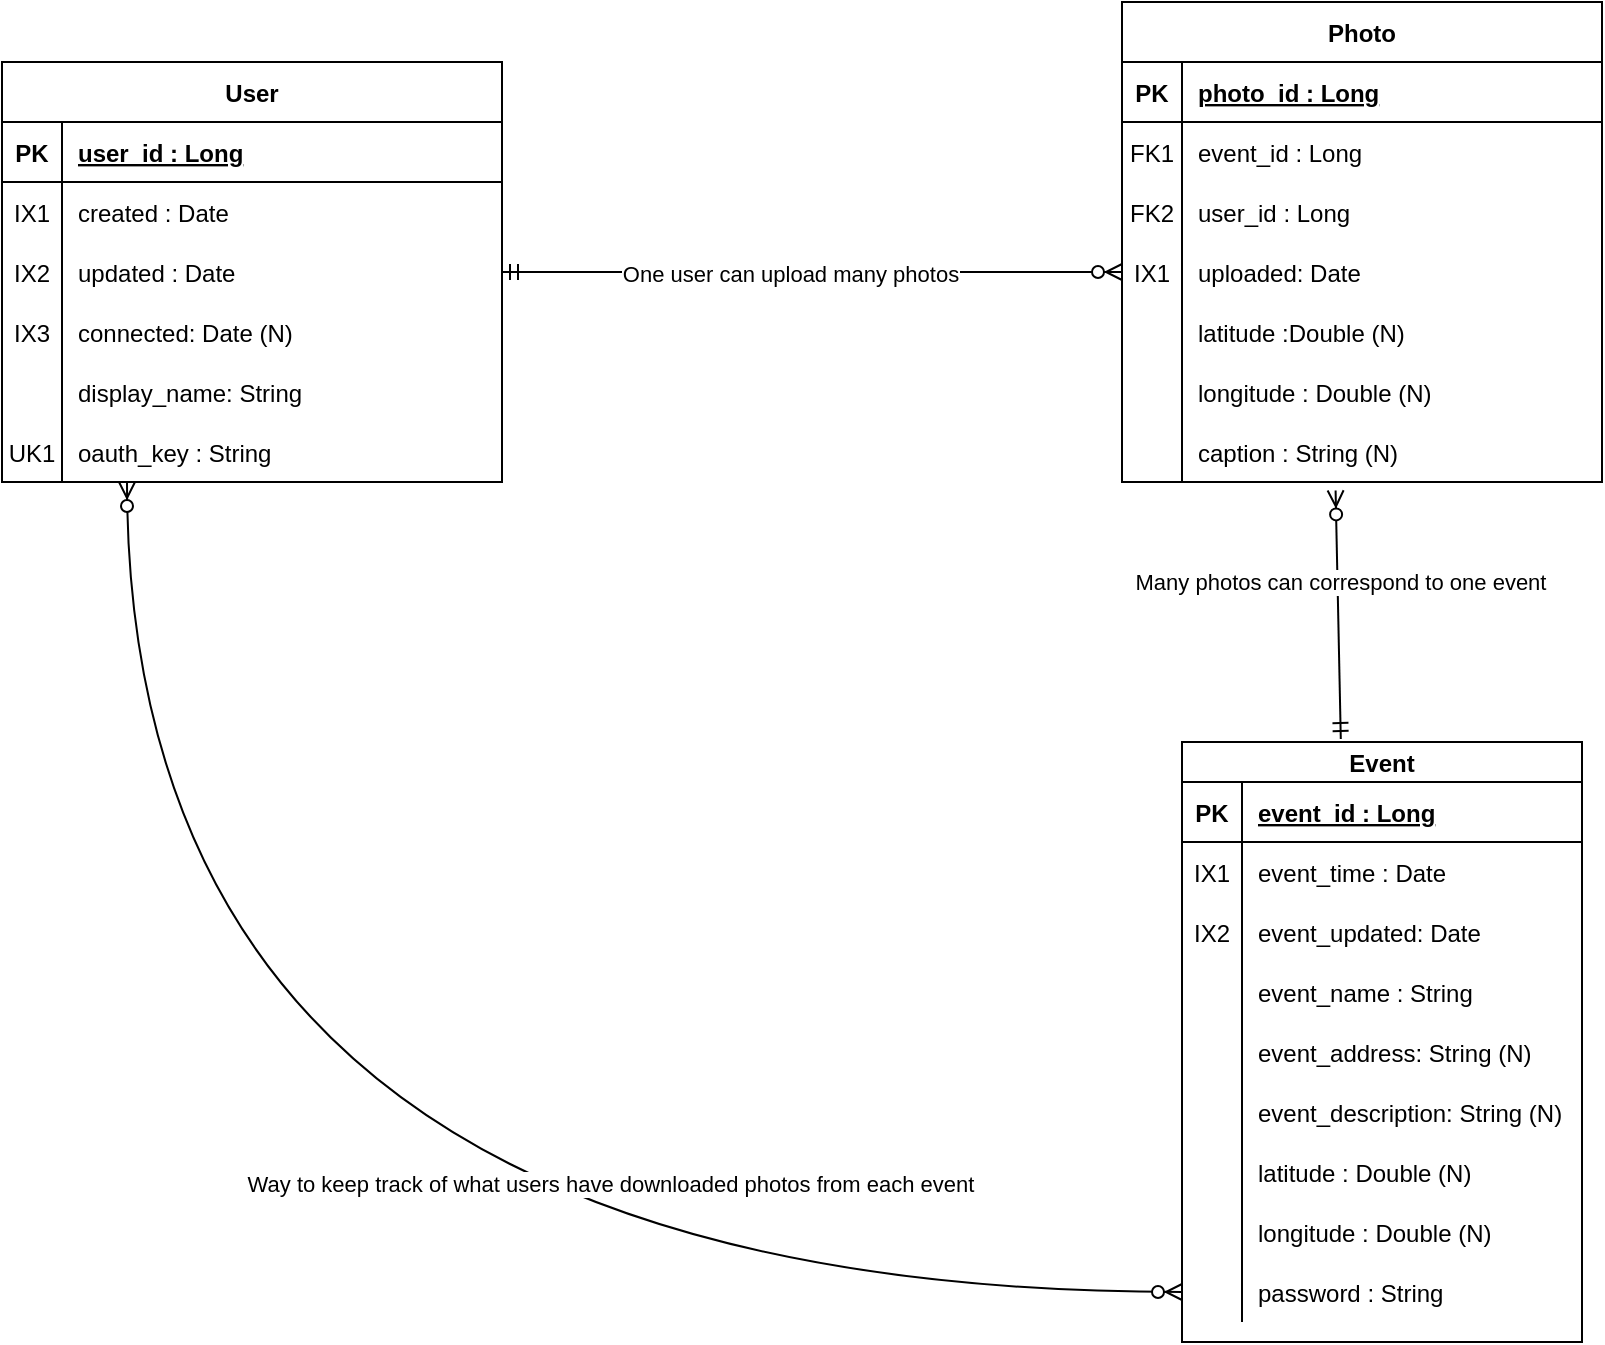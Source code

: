 <mxfile version="13.11.0" type="device"><diagram id="R2lEEEUBdFMjLlhIrx00" name="Page-1"><mxGraphModel dx="208" dy="537" grid="1" gridSize="10" guides="1" tooltips="1" connect="1" arrows="1" fold="1" page="1" pageScale="1" pageWidth="850" pageHeight="1100" math="0" shadow="0" extFonts="Permanent Marker^https://fonts.googleapis.com/css?family=Permanent+Marker"><root><mxCell id="0"/><mxCell id="1" parent="0"/><mxCell id="Wytd1fXqO_OcCb_XTPOX-19" value="" style="group" parent="1" vertex="1" connectable="0"><mxGeometry x="10" y="140" width="250" height="210" as="geometry"/></mxCell><mxCell id="C-vyLk0tnHw3VtMMgP7b-23" value="User" style="shape=table;startSize=30;container=1;collapsible=1;childLayout=tableLayout;fixedRows=1;rowLines=0;fontStyle=1;align=center;resizeLast=1;" parent="Wytd1fXqO_OcCb_XTPOX-19" vertex="1"><mxGeometry y="10" width="250" height="210" as="geometry"/></mxCell><mxCell id="C-vyLk0tnHw3VtMMgP7b-24" value="" style="shape=partialRectangle;collapsible=0;dropTarget=0;pointerEvents=0;fillColor=none;points=[[0,0.5],[1,0.5]];portConstraint=eastwest;top=0;left=0;right=0;bottom=1;" parent="C-vyLk0tnHw3VtMMgP7b-23" vertex="1"><mxGeometry y="30" width="250" height="30" as="geometry"/></mxCell><mxCell id="C-vyLk0tnHw3VtMMgP7b-25" value="PK" style="shape=partialRectangle;overflow=hidden;connectable=0;fillColor=none;top=0;left=0;bottom=0;right=0;fontStyle=1;" parent="C-vyLk0tnHw3VtMMgP7b-24" vertex="1"><mxGeometry width="30" height="30" as="geometry"/></mxCell><mxCell id="C-vyLk0tnHw3VtMMgP7b-26" value="user_id : Long" style="shape=partialRectangle;overflow=hidden;connectable=0;fillColor=none;top=0;left=0;bottom=0;right=0;align=left;spacingLeft=6;fontStyle=5;" parent="C-vyLk0tnHw3VtMMgP7b-24" vertex="1"><mxGeometry x="30" width="220" height="30" as="geometry"/></mxCell><mxCell id="C-vyLk0tnHw3VtMMgP7b-27" value="" style="shape=partialRectangle;collapsible=0;dropTarget=0;pointerEvents=0;fillColor=none;points=[[0,0.5],[1,0.5]];portConstraint=eastwest;top=0;left=0;right=0;bottom=0;" parent="C-vyLk0tnHw3VtMMgP7b-23" vertex="1"><mxGeometry y="60" width="250" height="30" as="geometry"/></mxCell><mxCell id="C-vyLk0tnHw3VtMMgP7b-28" value="IX1" style="shape=partialRectangle;overflow=hidden;connectable=0;fillColor=none;top=0;left=0;bottom=0;right=0;" parent="C-vyLk0tnHw3VtMMgP7b-27" vertex="1"><mxGeometry width="30" height="30" as="geometry"/></mxCell><mxCell id="C-vyLk0tnHw3VtMMgP7b-29" value="created : Date " style="shape=partialRectangle;overflow=hidden;connectable=0;fillColor=none;top=0;left=0;bottom=0;right=0;align=left;spacingLeft=6;" parent="C-vyLk0tnHw3VtMMgP7b-27" vertex="1"><mxGeometry x="30" width="220" height="30" as="geometry"/></mxCell><mxCell id="HyPlMlRq0M0m4s-M27dx-4" value="" style="shape=partialRectangle;collapsible=0;dropTarget=0;pointerEvents=0;fillColor=none;points=[[0,0.5],[1,0.5]];portConstraint=eastwest;top=0;left=0;right=0;bottom=0;" parent="C-vyLk0tnHw3VtMMgP7b-23" vertex="1"><mxGeometry y="90" width="250" height="30" as="geometry"/></mxCell><mxCell id="HyPlMlRq0M0m4s-M27dx-5" value="IX2" style="shape=partialRectangle;overflow=hidden;connectable=0;fillColor=none;top=0;left=0;bottom=0;right=0;" parent="HyPlMlRq0M0m4s-M27dx-4" vertex="1"><mxGeometry width="30" height="30" as="geometry"/></mxCell><mxCell id="HyPlMlRq0M0m4s-M27dx-6" value="updated : Date " style="shape=partialRectangle;overflow=hidden;connectable=0;fillColor=none;top=0;left=0;bottom=0;right=0;align=left;spacingLeft=6;" parent="HyPlMlRq0M0m4s-M27dx-4" vertex="1"><mxGeometry x="30" width="220" height="30" as="geometry"/></mxCell><mxCell id="8ChJDf_rUq-PZGFpkspb-7" value="" style="shape=partialRectangle;collapsible=0;dropTarget=0;pointerEvents=0;fillColor=none;points=[[0,0.5],[1,0.5]];portConstraint=eastwest;top=0;left=0;right=0;bottom=0;" parent="C-vyLk0tnHw3VtMMgP7b-23" vertex="1"><mxGeometry y="120" width="250" height="30" as="geometry"/></mxCell><mxCell id="8ChJDf_rUq-PZGFpkspb-8" value="IX3" style="shape=partialRectangle;overflow=hidden;connectable=0;fillColor=none;top=0;left=0;bottom=0;right=0;" parent="8ChJDf_rUq-PZGFpkspb-7" vertex="1"><mxGeometry width="30" height="30" as="geometry"/></mxCell><mxCell id="8ChJDf_rUq-PZGFpkspb-9" value="connected: Date (N)" style="shape=partialRectangle;overflow=hidden;connectable=0;fillColor=none;top=0;left=0;bottom=0;right=0;align=left;spacingLeft=6;" parent="8ChJDf_rUq-PZGFpkspb-7" vertex="1"><mxGeometry x="30" width="220" height="30" as="geometry"/></mxCell><mxCell id="8ChJDf_rUq-PZGFpkspb-1" value="" style="shape=partialRectangle;collapsible=0;dropTarget=0;pointerEvents=0;fillColor=none;points=[[0,0.5],[1,0.5]];portConstraint=eastwest;top=0;left=0;right=0;bottom=0;" parent="C-vyLk0tnHw3VtMMgP7b-23" vertex="1"><mxGeometry y="150" width="250" height="30" as="geometry"/></mxCell><mxCell id="8ChJDf_rUq-PZGFpkspb-2" value="" style="shape=partialRectangle;overflow=hidden;connectable=0;fillColor=none;top=0;left=0;bottom=0;right=0;" parent="8ChJDf_rUq-PZGFpkspb-1" vertex="1"><mxGeometry width="30" height="30" as="geometry"/></mxCell><mxCell id="8ChJDf_rUq-PZGFpkspb-3" value="display_name: String " style="shape=partialRectangle;overflow=hidden;connectable=0;fillColor=none;top=0;left=0;bottom=0;right=0;align=left;spacingLeft=6;" parent="8ChJDf_rUq-PZGFpkspb-1" vertex="1"><mxGeometry x="30" width="220" height="30" as="geometry"/></mxCell><mxCell id="HyPlMlRq0M0m4s-M27dx-7" value="" style="shape=partialRectangle;collapsible=0;dropTarget=0;pointerEvents=0;fillColor=none;points=[[0,0.5],[1,0.5]];portConstraint=eastwest;top=0;left=0;right=0;bottom=0;" parent="C-vyLk0tnHw3VtMMgP7b-23" vertex="1"><mxGeometry y="180" width="250" height="30" as="geometry"/></mxCell><mxCell id="HyPlMlRq0M0m4s-M27dx-8" value="UK1" style="shape=partialRectangle;overflow=hidden;connectable=0;fillColor=none;top=0;left=0;bottom=0;right=0;" parent="HyPlMlRq0M0m4s-M27dx-7" vertex="1"><mxGeometry width="30" height="30" as="geometry"/></mxCell><mxCell id="HyPlMlRq0M0m4s-M27dx-9" value="oauth_key : String" style="shape=partialRectangle;overflow=hidden;connectable=0;fillColor=none;top=0;left=0;bottom=0;right=0;align=left;spacingLeft=6;" parent="HyPlMlRq0M0m4s-M27dx-7" vertex="1"><mxGeometry x="30" width="220" height="30" as="geometry"/></mxCell><mxCell id="HyPlMlRq0M0m4s-M27dx-10" value="" style="fontSize=12;html=1;endArrow=ERzeroToMany;startArrow=ERmandOne;exitX=1;exitY=0.5;exitDx=0;exitDy=0;entryX=0;entryY=0.5;entryDx=0;entryDy=0;" parent="1" source="HyPlMlRq0M0m4s-M27dx-4" target="51idzDEUV3AVTb7AhVFN-1" edge="1"><mxGeometry width="100" height="100" relative="1" as="geometry"><mxPoint x="290" y="275" as="sourcePoint"/><mxPoint x="590" y="275" as="targetPoint"/></mxGeometry></mxCell><mxCell id="HyPlMlRq0M0m4s-M27dx-33" value="One user can upload many photos" style="edgeLabel;html=1;align=center;verticalAlign=middle;resizable=0;points=[];" parent="HyPlMlRq0M0m4s-M27dx-10" vertex="1" connectable="0"><mxGeometry x="-0.074" y="-1" relative="1" as="geometry"><mxPoint as="offset"/></mxGeometry></mxCell><mxCell id="HyPlMlRq0M0m4s-M27dx-17" value="Photo" style="shape=table;startSize=30;container=1;collapsible=1;childLayout=tableLayout;fixedRows=1;rowLines=0;fontStyle=1;align=center;resizeLast=1;" parent="1" vertex="1"><mxGeometry x="570" y="120" width="240" height="240" as="geometry"/></mxCell><mxCell id="HyPlMlRq0M0m4s-M27dx-18" value="" style="shape=partialRectangle;collapsible=0;dropTarget=0;pointerEvents=0;fillColor=none;top=0;left=0;bottom=1;right=0;points=[[0,0.5],[1,0.5]];portConstraint=eastwest;" parent="HyPlMlRq0M0m4s-M27dx-17" vertex="1"><mxGeometry y="30" width="240" height="30" as="geometry"/></mxCell><mxCell id="HyPlMlRq0M0m4s-M27dx-19" value="PK" style="shape=partialRectangle;connectable=0;fillColor=none;top=0;left=0;bottom=0;right=0;fontStyle=1;overflow=hidden;" parent="HyPlMlRq0M0m4s-M27dx-18" vertex="1"><mxGeometry width="30" height="30" as="geometry"/></mxCell><mxCell id="HyPlMlRq0M0m4s-M27dx-20" value="photo_id : Long" style="shape=partialRectangle;connectable=0;fillColor=none;top=0;left=0;bottom=0;right=0;align=left;spacingLeft=6;fontStyle=5;overflow=hidden;" parent="HyPlMlRq0M0m4s-M27dx-18" vertex="1"><mxGeometry x="30" width="210" height="30" as="geometry"/></mxCell><mxCell id="HyPlMlRq0M0m4s-M27dx-27" value="" style="shape=partialRectangle;collapsible=0;dropTarget=0;pointerEvents=0;fillColor=none;top=0;left=0;bottom=0;right=0;points=[[0,0.5],[1,0.5]];portConstraint=eastwest;" parent="HyPlMlRq0M0m4s-M27dx-17" vertex="1"><mxGeometry y="60" width="240" height="30" as="geometry"/></mxCell><mxCell id="HyPlMlRq0M0m4s-M27dx-28" value="FK1" style="shape=partialRectangle;connectable=0;fillColor=none;top=0;left=0;bottom=0;right=0;editable=1;overflow=hidden;" parent="HyPlMlRq0M0m4s-M27dx-27" vertex="1"><mxGeometry width="30" height="30" as="geometry"/></mxCell><mxCell id="HyPlMlRq0M0m4s-M27dx-29" value="event_id : Long" style="shape=partialRectangle;connectable=0;fillColor=none;top=0;left=0;bottom=0;right=0;align=left;spacingLeft=6;overflow=hidden;" parent="HyPlMlRq0M0m4s-M27dx-27" vertex="1"><mxGeometry x="30" width="210" height="30" as="geometry"/></mxCell><mxCell id="HyPlMlRq0M0m4s-M27dx-30" value="" style="shape=partialRectangle;collapsible=0;dropTarget=0;pointerEvents=0;fillColor=none;top=0;left=0;bottom=0;right=0;points=[[0,0.5],[1,0.5]];portConstraint=eastwest;" parent="HyPlMlRq0M0m4s-M27dx-17" vertex="1"><mxGeometry y="90" width="240" height="30" as="geometry"/></mxCell><mxCell id="HyPlMlRq0M0m4s-M27dx-31" value="FK2" style="shape=partialRectangle;connectable=0;fillColor=none;top=0;left=0;bottom=0;right=0;editable=1;overflow=hidden;" parent="HyPlMlRq0M0m4s-M27dx-30" vertex="1"><mxGeometry width="30" height="30" as="geometry"/></mxCell><mxCell id="HyPlMlRq0M0m4s-M27dx-32" value="user_id : Long" style="shape=partialRectangle;connectable=0;fillColor=none;top=0;left=0;bottom=0;right=0;align=left;spacingLeft=6;overflow=hidden;" parent="HyPlMlRq0M0m4s-M27dx-30" vertex="1"><mxGeometry x="30" width="210" height="30" as="geometry"/></mxCell><mxCell id="51idzDEUV3AVTb7AhVFN-1" value="" style="shape=partialRectangle;collapsible=0;dropTarget=0;pointerEvents=0;fillColor=none;top=0;left=0;bottom=0;right=0;points=[[0,0.5],[1,0.5]];portConstraint=eastwest;" parent="HyPlMlRq0M0m4s-M27dx-17" vertex="1"><mxGeometry y="120" width="240" height="30" as="geometry"/></mxCell><mxCell id="51idzDEUV3AVTb7AhVFN-2" value="IX1" style="shape=partialRectangle;connectable=0;fillColor=none;top=0;left=0;bottom=0;right=0;editable=1;overflow=hidden;" parent="51idzDEUV3AVTb7AhVFN-1" vertex="1"><mxGeometry width="30" height="30" as="geometry"/></mxCell><mxCell id="51idzDEUV3AVTb7AhVFN-3" value="uploaded: Date" style="shape=partialRectangle;connectable=0;fillColor=none;top=0;left=0;bottom=0;right=0;align=left;spacingLeft=6;overflow=hidden;" parent="51idzDEUV3AVTb7AhVFN-1" vertex="1"><mxGeometry x="30" width="210" height="30" as="geometry"/></mxCell><mxCell id="HyPlMlRq0M0m4s-M27dx-21" value="" style="shape=partialRectangle;collapsible=0;dropTarget=0;pointerEvents=0;fillColor=none;top=0;left=0;bottom=0;right=0;points=[[0,0.5],[1,0.5]];portConstraint=eastwest;" parent="HyPlMlRq0M0m4s-M27dx-17" vertex="1"><mxGeometry y="150" width="240" height="30" as="geometry"/></mxCell><mxCell id="HyPlMlRq0M0m4s-M27dx-22" value="" style="shape=partialRectangle;connectable=0;fillColor=none;top=0;left=0;bottom=0;right=0;editable=1;overflow=hidden;" parent="HyPlMlRq0M0m4s-M27dx-21" vertex="1"><mxGeometry width="30" height="30" as="geometry"/></mxCell><mxCell id="HyPlMlRq0M0m4s-M27dx-23" value="latitude :Double (N)" style="shape=partialRectangle;connectable=0;fillColor=none;top=0;left=0;bottom=0;right=0;align=left;spacingLeft=6;overflow=hidden;" parent="HyPlMlRq0M0m4s-M27dx-21" vertex="1"><mxGeometry x="30" width="210" height="30" as="geometry"/></mxCell><mxCell id="HyPlMlRq0M0m4s-M27dx-24" value="" style="shape=partialRectangle;collapsible=0;dropTarget=0;pointerEvents=0;fillColor=none;top=0;left=0;bottom=0;right=0;points=[[0,0.5],[1,0.5]];portConstraint=eastwest;" parent="HyPlMlRq0M0m4s-M27dx-17" vertex="1"><mxGeometry y="180" width="240" height="30" as="geometry"/></mxCell><mxCell id="HyPlMlRq0M0m4s-M27dx-25" value="" style="shape=partialRectangle;connectable=0;fillColor=none;top=0;left=0;bottom=0;right=0;editable=1;overflow=hidden;" parent="HyPlMlRq0M0m4s-M27dx-24" vertex="1"><mxGeometry width="30" height="30" as="geometry"/></mxCell><mxCell id="HyPlMlRq0M0m4s-M27dx-26" value="longitude : Double (N)" style="shape=partialRectangle;connectable=0;fillColor=none;top=0;left=0;bottom=0;right=0;align=left;spacingLeft=6;overflow=hidden;" parent="HyPlMlRq0M0m4s-M27dx-24" vertex="1"><mxGeometry x="30" width="210" height="30" as="geometry"/></mxCell><mxCell id="HyPlMlRq0M0m4s-M27dx-59" value="" style="shape=partialRectangle;collapsible=0;dropTarget=0;pointerEvents=0;fillColor=none;top=0;left=0;bottom=0;right=0;points=[[0,0.5],[1,0.5]];portConstraint=eastwest;" parent="HyPlMlRq0M0m4s-M27dx-17" vertex="1"><mxGeometry y="210" width="240" height="30" as="geometry"/></mxCell><mxCell id="HyPlMlRq0M0m4s-M27dx-60" value="" style="shape=partialRectangle;connectable=0;fillColor=none;top=0;left=0;bottom=0;right=0;editable=1;overflow=hidden;" parent="HyPlMlRq0M0m4s-M27dx-59" vertex="1"><mxGeometry width="30" height="30" as="geometry"/></mxCell><mxCell id="HyPlMlRq0M0m4s-M27dx-61" value="caption : String (N)" style="shape=partialRectangle;connectable=0;fillColor=none;top=0;left=0;bottom=0;right=0;align=left;spacingLeft=6;overflow=hidden;" parent="HyPlMlRq0M0m4s-M27dx-59" vertex="1"><mxGeometry x="30" width="210" height="30" as="geometry"/></mxCell><mxCell id="HyPlMlRq0M0m4s-M27dx-62" value="" style="edgeStyle=orthogonalEdgeStyle;fontSize=12;html=1;endArrow=ERzeroToMany;endFill=1;startArrow=ERzeroToMany;exitX=0;exitY=0.5;exitDx=0;exitDy=0;curved=1;entryX=0.25;entryY=1;entryDx=0;entryDy=0;" parent="1" source="HyPlMlRq0M0m4s-M27dx-50" target="C-vyLk0tnHw3VtMMgP7b-23" edge="1"><mxGeometry width="100" height="100" relative="1" as="geometry"><mxPoint x="10" y="510" as="sourcePoint"/><mxPoint x="160" y="330" as="targetPoint"/></mxGeometry></mxCell><mxCell id="8ChJDf_rUq-PZGFpkspb-20" value="Way to keep track of what users have downloaded photos from each event" style="edgeLabel;html=1;align=center;verticalAlign=middle;resizable=0;points=[];" parent="HyPlMlRq0M0m4s-M27dx-62" vertex="1" connectable="0"><mxGeometry x="-0.385" y="-54" relative="1" as="geometry"><mxPoint as="offset"/></mxGeometry></mxCell><mxCell id="HyPlMlRq0M0m4s-M27dx-34" value="Event" style="shape=table;startSize=20;container=1;collapsible=1;childLayout=tableLayout;fixedRows=1;rowLines=0;fontStyle=1;align=center;resizeLast=1;" parent="1" vertex="1"><mxGeometry x="600" y="490" width="200" height="300" as="geometry"/></mxCell><mxCell id="HyPlMlRq0M0m4s-M27dx-35" value="" style="shape=partialRectangle;collapsible=0;dropTarget=0;pointerEvents=0;fillColor=none;top=0;left=0;bottom=1;right=0;points=[[0,0.5],[1,0.5]];portConstraint=eastwest;" parent="HyPlMlRq0M0m4s-M27dx-34" vertex="1"><mxGeometry y="20" width="200" height="30" as="geometry"/></mxCell><mxCell id="HyPlMlRq0M0m4s-M27dx-36" value="PK" style="shape=partialRectangle;connectable=0;fillColor=none;top=0;left=0;bottom=0;right=0;fontStyle=1;overflow=hidden;" parent="HyPlMlRq0M0m4s-M27dx-35" vertex="1"><mxGeometry width="30" height="30" as="geometry"/></mxCell><mxCell id="HyPlMlRq0M0m4s-M27dx-37" value="event_id : Long" style="shape=partialRectangle;connectable=0;fillColor=none;top=0;left=0;bottom=0;right=0;align=left;spacingLeft=6;fontStyle=5;overflow=hidden;" parent="HyPlMlRq0M0m4s-M27dx-35" vertex="1"><mxGeometry x="30" width="170" height="30" as="geometry"/></mxCell><mxCell id="HyPlMlRq0M0m4s-M27dx-38" value="" style="shape=partialRectangle;collapsible=0;dropTarget=0;pointerEvents=0;fillColor=none;top=0;left=0;bottom=0;right=0;points=[[0,0.5],[1,0.5]];portConstraint=eastwest;" parent="HyPlMlRq0M0m4s-M27dx-34" vertex="1"><mxGeometry y="50" width="200" height="30" as="geometry"/></mxCell><mxCell id="HyPlMlRq0M0m4s-M27dx-39" value="IX1" style="shape=partialRectangle;connectable=0;fillColor=none;top=0;left=0;bottom=0;right=0;editable=1;overflow=hidden;" parent="HyPlMlRq0M0m4s-M27dx-38" vertex="1"><mxGeometry width="30" height="30" as="geometry"/></mxCell><mxCell id="HyPlMlRq0M0m4s-M27dx-40" value="event_time : Date" style="shape=partialRectangle;connectable=0;fillColor=none;top=0;left=0;bottom=0;right=0;align=left;spacingLeft=6;overflow=hidden;" parent="HyPlMlRq0M0m4s-M27dx-38" vertex="1"><mxGeometry x="30" width="170" height="30" as="geometry"/></mxCell><mxCell id="8ChJDf_rUq-PZGFpkspb-16" value="" style="shape=partialRectangle;collapsible=0;dropTarget=0;pointerEvents=0;fillColor=none;top=0;left=0;bottom=0;right=0;points=[[0,0.5],[1,0.5]];portConstraint=eastwest;" parent="HyPlMlRq0M0m4s-M27dx-34" vertex="1"><mxGeometry y="80" width="200" height="30" as="geometry"/></mxCell><mxCell id="8ChJDf_rUq-PZGFpkspb-17" value="IX2" style="shape=partialRectangle;connectable=0;fillColor=none;top=0;left=0;bottom=0;right=0;editable=1;overflow=hidden;" parent="8ChJDf_rUq-PZGFpkspb-16" vertex="1"><mxGeometry width="30" height="30" as="geometry"/></mxCell><mxCell id="8ChJDf_rUq-PZGFpkspb-18" value="event_updated: Date" style="shape=partialRectangle;connectable=0;fillColor=none;top=0;left=0;bottom=0;right=0;align=left;spacingLeft=6;overflow=hidden;" parent="8ChJDf_rUq-PZGFpkspb-16" vertex="1"><mxGeometry x="30" width="170" height="30" as="geometry"/></mxCell><mxCell id="HyPlMlRq0M0m4s-M27dx-47" value="" style="shape=partialRectangle;collapsible=0;dropTarget=0;pointerEvents=0;fillColor=none;top=0;left=0;bottom=0;right=0;points=[[0,0.5],[1,0.5]];portConstraint=eastwest;" parent="HyPlMlRq0M0m4s-M27dx-34" vertex="1"><mxGeometry y="110" width="200" height="30" as="geometry"/></mxCell><mxCell id="HyPlMlRq0M0m4s-M27dx-48" value="" style="shape=partialRectangle;connectable=0;fillColor=none;top=0;left=0;bottom=0;right=0;editable=1;overflow=hidden;" parent="HyPlMlRq0M0m4s-M27dx-47" vertex="1"><mxGeometry width="30" height="30" as="geometry"/></mxCell><mxCell id="HyPlMlRq0M0m4s-M27dx-49" value="event_name : String" style="shape=partialRectangle;connectable=0;fillColor=none;top=0;left=0;bottom=0;right=0;align=left;spacingLeft=6;overflow=hidden;" parent="HyPlMlRq0M0m4s-M27dx-47" vertex="1"><mxGeometry x="30" width="170" height="30" as="geometry"/></mxCell><mxCell id="8ChJDf_rUq-PZGFpkspb-10" value="" style="shape=partialRectangle;collapsible=0;dropTarget=0;pointerEvents=0;fillColor=none;top=0;left=0;bottom=0;right=0;points=[[0,0.5],[1,0.5]];portConstraint=eastwest;" parent="HyPlMlRq0M0m4s-M27dx-34" vertex="1"><mxGeometry y="140" width="200" height="30" as="geometry"/></mxCell><mxCell id="8ChJDf_rUq-PZGFpkspb-11" value="" style="shape=partialRectangle;connectable=0;fillColor=none;top=0;left=0;bottom=0;right=0;editable=1;overflow=hidden;" parent="8ChJDf_rUq-PZGFpkspb-10" vertex="1"><mxGeometry width="30" height="30" as="geometry"/></mxCell><mxCell id="8ChJDf_rUq-PZGFpkspb-12" value="event_address: String (N)" style="shape=partialRectangle;connectable=0;fillColor=none;top=0;left=0;bottom=0;right=0;align=left;spacingLeft=6;overflow=hidden;" parent="8ChJDf_rUq-PZGFpkspb-10" vertex="1"><mxGeometry x="30" width="170" height="30" as="geometry"/></mxCell><mxCell id="8ChJDf_rUq-PZGFpkspb-13" value="" style="shape=partialRectangle;collapsible=0;dropTarget=0;pointerEvents=0;fillColor=none;top=0;left=0;bottom=0;right=0;points=[[0,0.5],[1,0.5]];portConstraint=eastwest;" parent="HyPlMlRq0M0m4s-M27dx-34" vertex="1"><mxGeometry y="170" width="200" height="30" as="geometry"/></mxCell><mxCell id="8ChJDf_rUq-PZGFpkspb-14" value="" style="shape=partialRectangle;connectable=0;fillColor=none;top=0;left=0;bottom=0;right=0;editable=1;overflow=hidden;" parent="8ChJDf_rUq-PZGFpkspb-13" vertex="1"><mxGeometry width="30" height="30" as="geometry"/></mxCell><mxCell id="8ChJDf_rUq-PZGFpkspb-15" value="event_description: String (N)" style="shape=partialRectangle;connectable=0;fillColor=none;top=0;left=0;bottom=0;right=0;align=left;spacingLeft=6;overflow=hidden;" parent="8ChJDf_rUq-PZGFpkspb-13" vertex="1"><mxGeometry x="30" width="170" height="30" as="geometry"/></mxCell><mxCell id="HyPlMlRq0M0m4s-M27dx-41" value="" style="shape=partialRectangle;collapsible=0;dropTarget=0;pointerEvents=0;fillColor=none;top=0;left=0;bottom=0;right=0;points=[[0,0.5],[1,0.5]];portConstraint=eastwest;" parent="HyPlMlRq0M0m4s-M27dx-34" vertex="1"><mxGeometry y="200" width="200" height="30" as="geometry"/></mxCell><mxCell id="HyPlMlRq0M0m4s-M27dx-42" value="" style="shape=partialRectangle;connectable=0;fillColor=none;top=0;left=0;bottom=0;right=0;editable=1;overflow=hidden;" parent="HyPlMlRq0M0m4s-M27dx-41" vertex="1"><mxGeometry width="30" height="30" as="geometry"/></mxCell><mxCell id="HyPlMlRq0M0m4s-M27dx-43" value="latitude : Double (N)" style="shape=partialRectangle;connectable=0;fillColor=none;top=0;left=0;bottom=0;right=0;align=left;spacingLeft=6;overflow=hidden;" parent="HyPlMlRq0M0m4s-M27dx-41" vertex="1"><mxGeometry x="30" width="170" height="30" as="geometry"/></mxCell><mxCell id="HyPlMlRq0M0m4s-M27dx-44" value="" style="shape=partialRectangle;collapsible=0;dropTarget=0;pointerEvents=0;fillColor=none;top=0;left=0;bottom=0;right=0;points=[[0,0.5],[1,0.5]];portConstraint=eastwest;" parent="HyPlMlRq0M0m4s-M27dx-34" vertex="1"><mxGeometry y="230" width="200" height="30" as="geometry"/></mxCell><mxCell id="HyPlMlRq0M0m4s-M27dx-45" value="" style="shape=partialRectangle;connectable=0;fillColor=none;top=0;left=0;bottom=0;right=0;editable=1;overflow=hidden;" parent="HyPlMlRq0M0m4s-M27dx-44" vertex="1"><mxGeometry width="30" height="30" as="geometry"/></mxCell><mxCell id="HyPlMlRq0M0m4s-M27dx-46" value="longitude : Double (N)" style="shape=partialRectangle;connectable=0;fillColor=none;top=0;left=0;bottom=0;right=0;align=left;spacingLeft=6;overflow=hidden;" parent="HyPlMlRq0M0m4s-M27dx-44" vertex="1"><mxGeometry x="30" width="170" height="30" as="geometry"/></mxCell><mxCell id="HyPlMlRq0M0m4s-M27dx-50" value="" style="shape=partialRectangle;collapsible=0;dropTarget=0;pointerEvents=0;fillColor=none;top=0;left=0;bottom=0;right=0;points=[[0,0.5],[1,0.5]];portConstraint=eastwest;" parent="HyPlMlRq0M0m4s-M27dx-34" vertex="1"><mxGeometry y="260" width="200" height="30" as="geometry"/></mxCell><mxCell id="HyPlMlRq0M0m4s-M27dx-51" value="" style="shape=partialRectangle;connectable=0;fillColor=none;top=0;left=0;bottom=0;right=0;editable=1;overflow=hidden;" parent="HyPlMlRq0M0m4s-M27dx-50" vertex="1"><mxGeometry width="30" height="30" as="geometry"/></mxCell><mxCell id="HyPlMlRq0M0m4s-M27dx-52" value="password : String" style="shape=partialRectangle;connectable=0;fillColor=none;top=0;left=0;bottom=0;right=0;align=left;spacingLeft=6;overflow=hidden;" parent="HyPlMlRq0M0m4s-M27dx-50" vertex="1"><mxGeometry x="30" width="170" height="30" as="geometry"/></mxCell><mxCell id="8ChJDf_rUq-PZGFpkspb-27" value="" style="fontSize=12;html=1;endArrow=ERzeroToMany;startArrow=ERmandOne;exitX=0.397;exitY=-0.005;exitDx=0;exitDy=0;exitPerimeter=0;entryX=0.445;entryY=1.14;entryDx=0;entryDy=0;entryPerimeter=0;" parent="1" source="HyPlMlRq0M0m4s-M27dx-34" target="HyPlMlRq0M0m4s-M27dx-59" edge="1"><mxGeometry width="100" height="100" relative="1" as="geometry"><mxPoint x="670.24" y="490" as="sourcePoint"/><mxPoint x="670" y="352" as="targetPoint"/></mxGeometry></mxCell><mxCell id="8ChJDf_rUq-PZGFpkspb-28" value="Many photos can correspond to one event" style="edgeLabel;html=1;align=center;verticalAlign=middle;resizable=0;points=[];" parent="8ChJDf_rUq-PZGFpkspb-27" vertex="1" connectable="0"><mxGeometry x="0.272" y="-1" relative="1" as="geometry"><mxPoint as="offset"/></mxGeometry></mxCell><mxCell id="8ChJDf_rUq-PZGFpkspb-29" style="edgeStyle=none;rounded=0;orthogonalLoop=1;jettySize=auto;html=1;exitX=0.25;exitY=0;exitDx=0;exitDy=0;" parent="1" source="HyPlMlRq0M0m4s-M27dx-34" target="HyPlMlRq0M0m4s-M27dx-34" edge="1"><mxGeometry relative="1" as="geometry"/></mxCell></root></mxGraphModel></diagram></mxfile>